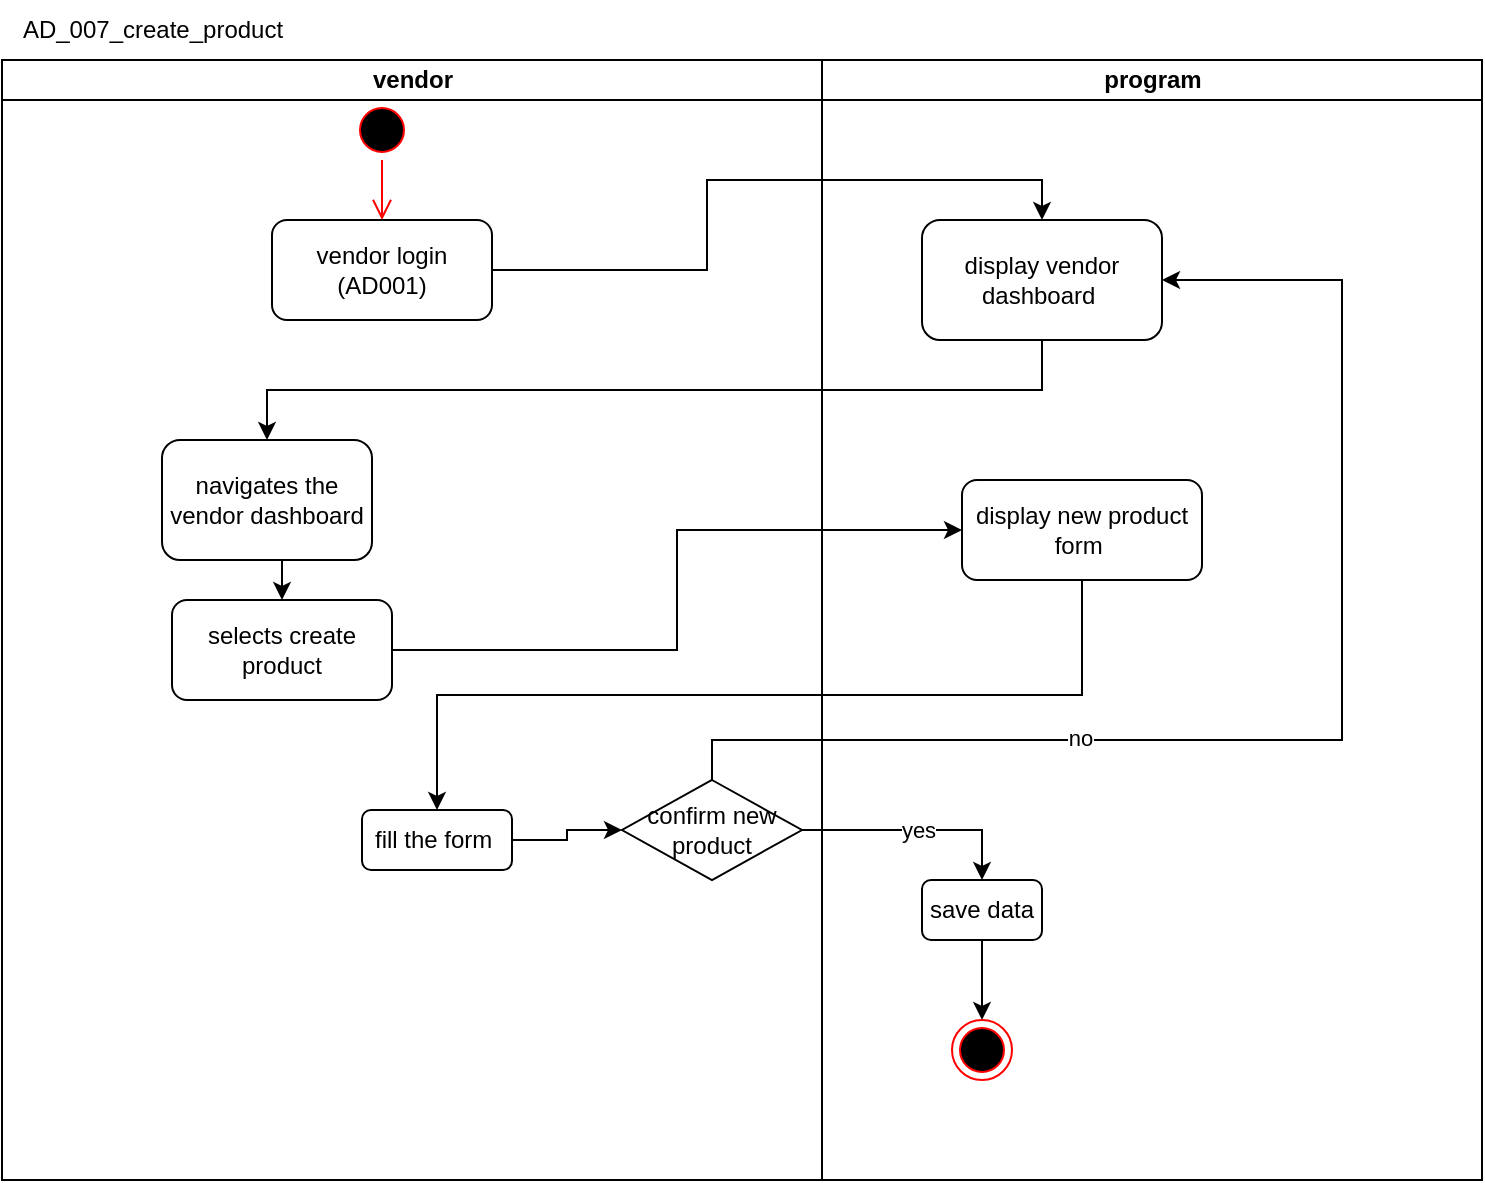 <mxfile version="21.3.6" type="google">
  <diagram name="Page-1" id="LMa8FDeBeg2wsmBf91Ql">
    <mxGraphModel grid="1" page="1" gridSize="10" guides="1" tooltips="1" connect="1" arrows="1" fold="1" pageScale="1" pageWidth="850" pageHeight="1100" math="0" shadow="0">
      <root>
        <mxCell id="0" />
        <mxCell id="1" parent="0" />
        <mxCell id="lxgs0kzaH7lpl_C9Dz-S-1" value="" style="ellipse;html=1;shape=startState;fillColor=#000000;strokeColor=#ff0000;" vertex="1" parent="1">
          <mxGeometry x="230" y="120" width="30" height="30" as="geometry" />
        </mxCell>
        <mxCell id="lxgs0kzaH7lpl_C9Dz-S-2" value="" style="edgeStyle=orthogonalEdgeStyle;html=1;verticalAlign=bottom;endArrow=open;endSize=8;strokeColor=#ff0000;rounded=0;entryX=0.5;entryY=0;entryDx=0;entryDy=0;" edge="1" parent="1" source="lxgs0kzaH7lpl_C9Dz-S-1" target="lxgs0kzaH7lpl_C9Dz-S-3">
          <mxGeometry relative="1" as="geometry">
            <mxPoint x="240" y="210" as="targetPoint" />
          </mxGeometry>
        </mxCell>
        <mxCell id="lxgs0kzaH7lpl_C9Dz-S-12" style="edgeStyle=orthogonalEdgeStyle;rounded=0;orthogonalLoop=1;jettySize=auto;html=1;exitX=1;exitY=0.5;exitDx=0;exitDy=0;entryX=0.5;entryY=0;entryDx=0;entryDy=0;" edge="1" parent="1" source="lxgs0kzaH7lpl_C9Dz-S-3" target="lxgs0kzaH7lpl_C9Dz-S-9">
          <mxGeometry relative="1" as="geometry" />
        </mxCell>
        <mxCell id="lxgs0kzaH7lpl_C9Dz-S-3" value="vendor login (AD001)" style="rounded=1;whiteSpace=wrap;html=1;" vertex="1" parent="1">
          <mxGeometry x="190" y="180" width="110" height="50" as="geometry" />
        </mxCell>
        <mxCell id="lxgs0kzaH7lpl_C9Dz-S-15" style="edgeStyle=orthogonalEdgeStyle;rounded=0;orthogonalLoop=1;jettySize=auto;html=1;exitX=1;exitY=0.5;exitDx=0;exitDy=0;entryX=0;entryY=0.5;entryDx=0;entryDy=0;" edge="1" parent="1" source="lxgs0kzaH7lpl_C9Dz-S-6" target="lxgs0kzaH7lpl_C9Dz-S-10">
          <mxGeometry relative="1" as="geometry" />
        </mxCell>
        <mxCell id="lxgs0kzaH7lpl_C9Dz-S-13" style="edgeStyle=orthogonalEdgeStyle;rounded=0;orthogonalLoop=1;jettySize=auto;html=1;exitX=0.5;exitY=1;exitDx=0;exitDy=0;entryX=0.5;entryY=0;entryDx=0;entryDy=0;" edge="1" parent="1" source="lxgs0kzaH7lpl_C9Dz-S-9" target="lxgs0kzaH7lpl_C9Dz-S-4">
          <mxGeometry relative="1" as="geometry" />
        </mxCell>
        <mxCell id="lxgs0kzaH7lpl_C9Dz-S-18" value="program" style="swimlane;startSize=20;html=1;" vertex="1" parent="1">
          <mxGeometry x="465" y="100" width="330" height="560" as="geometry" />
        </mxCell>
        <mxCell id="lxgs0kzaH7lpl_C9Dz-S-9" value="display vendor dashboard&amp;nbsp;" style="rounded=1;whiteSpace=wrap;html=1;" vertex="1" parent="lxgs0kzaH7lpl_C9Dz-S-18">
          <mxGeometry x="50" y="80" width="120" height="60" as="geometry" />
        </mxCell>
        <mxCell id="lxgs0kzaH7lpl_C9Dz-S-10" value="display new product form&amp;nbsp;" style="rounded=1;whiteSpace=wrap;html=1;" vertex="1" parent="lxgs0kzaH7lpl_C9Dz-S-18">
          <mxGeometry x="70" y="210" width="120" height="50" as="geometry" />
        </mxCell>
        <mxCell id="lxgs0kzaH7lpl_C9Dz-S-30" style="edgeStyle=orthogonalEdgeStyle;rounded=0;orthogonalLoop=1;jettySize=auto;html=1;exitX=0.5;exitY=1;exitDx=0;exitDy=0;entryX=0.5;entryY=0;entryDx=0;entryDy=0;" edge="1" parent="lxgs0kzaH7lpl_C9Dz-S-18" source="lxgs0kzaH7lpl_C9Dz-S-21" target="lxgs0kzaH7lpl_C9Dz-S-29">
          <mxGeometry relative="1" as="geometry" />
        </mxCell>
        <mxCell id="lxgs0kzaH7lpl_C9Dz-S-21" value="save data" style="rounded=1;whiteSpace=wrap;html=1;" vertex="1" parent="lxgs0kzaH7lpl_C9Dz-S-18">
          <mxGeometry x="50" y="410" width="60" height="30" as="geometry" />
        </mxCell>
        <mxCell id="lxgs0kzaH7lpl_C9Dz-S-29" value="" style="ellipse;html=1;shape=endState;fillColor=#000000;strokeColor=#ff0000;" vertex="1" parent="lxgs0kzaH7lpl_C9Dz-S-18">
          <mxGeometry x="65" y="480" width="30" height="30" as="geometry" />
        </mxCell>
        <mxCell id="lxgs0kzaH7lpl_C9Dz-S-17" value="vendor" style="swimlane;startSize=20;html=1;" vertex="1" parent="1">
          <mxGeometry x="55" y="100" width="410" height="560" as="geometry" />
        </mxCell>
        <mxCell id="lxgs0kzaH7lpl_C9Dz-S-6" value="selects create product" style="rounded=1;whiteSpace=wrap;html=1;" vertex="1" parent="lxgs0kzaH7lpl_C9Dz-S-17">
          <mxGeometry x="85" y="270" width="110" height="50" as="geometry" />
        </mxCell>
        <mxCell id="lxgs0kzaH7lpl_C9Dz-S-4" value="navigates the vendor dashboard" style="rounded=1;whiteSpace=wrap;html=1;" vertex="1" parent="lxgs0kzaH7lpl_C9Dz-S-17">
          <mxGeometry x="80" y="190" width="105" height="60" as="geometry" />
        </mxCell>
        <mxCell id="lxgs0kzaH7lpl_C9Dz-S-14" style="edgeStyle=orthogonalEdgeStyle;rounded=0;orthogonalLoop=1;jettySize=auto;html=1;exitX=0.5;exitY=1;exitDx=0;exitDy=0;entryX=0.5;entryY=0;entryDx=0;entryDy=0;" edge="1" parent="lxgs0kzaH7lpl_C9Dz-S-17" source="lxgs0kzaH7lpl_C9Dz-S-4" target="lxgs0kzaH7lpl_C9Dz-S-6">
          <mxGeometry relative="1" as="geometry" />
        </mxCell>
        <mxCell id="lxgs0kzaH7lpl_C9Dz-S-25" value="" style="edgeStyle=orthogonalEdgeStyle;rounded=0;orthogonalLoop=1;jettySize=auto;html=1;" edge="1" parent="lxgs0kzaH7lpl_C9Dz-S-17" source="lxgs0kzaH7lpl_C9Dz-S-23" target="lxgs0kzaH7lpl_C9Dz-S-20">
          <mxGeometry relative="1" as="geometry" />
        </mxCell>
        <mxCell id="lxgs0kzaH7lpl_C9Dz-S-23" value="fill the form&amp;nbsp;" style="rounded=1;whiteSpace=wrap;html=1;" vertex="1" parent="lxgs0kzaH7lpl_C9Dz-S-17">
          <mxGeometry x="180" y="375" width="75" height="30" as="geometry" />
        </mxCell>
        <mxCell id="lxgs0kzaH7lpl_C9Dz-S-20" value="confirm new product" style="rhombus;whiteSpace=wrap;html=1;" vertex="1" parent="lxgs0kzaH7lpl_C9Dz-S-17">
          <mxGeometry x="310" y="360" width="90" height="50" as="geometry" />
        </mxCell>
        <mxCell id="lxgs0kzaH7lpl_C9Dz-S-24" style="edgeStyle=orthogonalEdgeStyle;rounded=0;orthogonalLoop=1;jettySize=auto;html=1;exitX=0.5;exitY=1;exitDx=0;exitDy=0;entryX=0.5;entryY=0;entryDx=0;entryDy=0;" edge="1" parent="1" source="lxgs0kzaH7lpl_C9Dz-S-10" target="lxgs0kzaH7lpl_C9Dz-S-23">
          <mxGeometry relative="1" as="geometry" />
        </mxCell>
        <mxCell id="lxgs0kzaH7lpl_C9Dz-S-22" value="yes" style="edgeStyle=orthogonalEdgeStyle;rounded=0;orthogonalLoop=1;jettySize=auto;html=1;exitX=1;exitY=0.5;exitDx=0;exitDy=0;entryX=0.5;entryY=0;entryDx=0;entryDy=0;" edge="1" parent="1" source="lxgs0kzaH7lpl_C9Dz-S-20" target="lxgs0kzaH7lpl_C9Dz-S-21">
          <mxGeometry relative="1" as="geometry" />
        </mxCell>
        <mxCell id="lxgs0kzaH7lpl_C9Dz-S-27" style="edgeStyle=orthogonalEdgeStyle;rounded=0;orthogonalLoop=1;jettySize=auto;html=1;exitX=0.5;exitY=0;exitDx=0;exitDy=0;entryX=1;entryY=0.5;entryDx=0;entryDy=0;" edge="1" parent="1" source="lxgs0kzaH7lpl_C9Dz-S-20" target="lxgs0kzaH7lpl_C9Dz-S-9">
          <mxGeometry relative="1" as="geometry">
            <Array as="points">
              <mxPoint x="410" y="440" />
              <mxPoint x="725" y="440" />
              <mxPoint x="725" y="210" />
            </Array>
          </mxGeometry>
        </mxCell>
        <mxCell id="lxgs0kzaH7lpl_C9Dz-S-28" value="no" style="edgeLabel;html=1;align=center;verticalAlign=middle;resizable=0;points=[];" connectable="0" vertex="1" parent="lxgs0kzaH7lpl_C9Dz-S-27">
          <mxGeometry x="-0.379" y="1" relative="1" as="geometry">
            <mxPoint as="offset" />
          </mxGeometry>
        </mxCell>
        <mxCell id="lxgs0kzaH7lpl_C9Dz-S-31" value="AD_007_create_product" style="text;html=1;align=center;verticalAlign=middle;resizable=0;points=[];autosize=1;strokeColor=none;fillColor=none;" vertex="1" parent="1">
          <mxGeometry x="55" y="70" width="150" height="30" as="geometry" />
        </mxCell>
      </root>
    </mxGraphModel>
  </diagram>
</mxfile>
